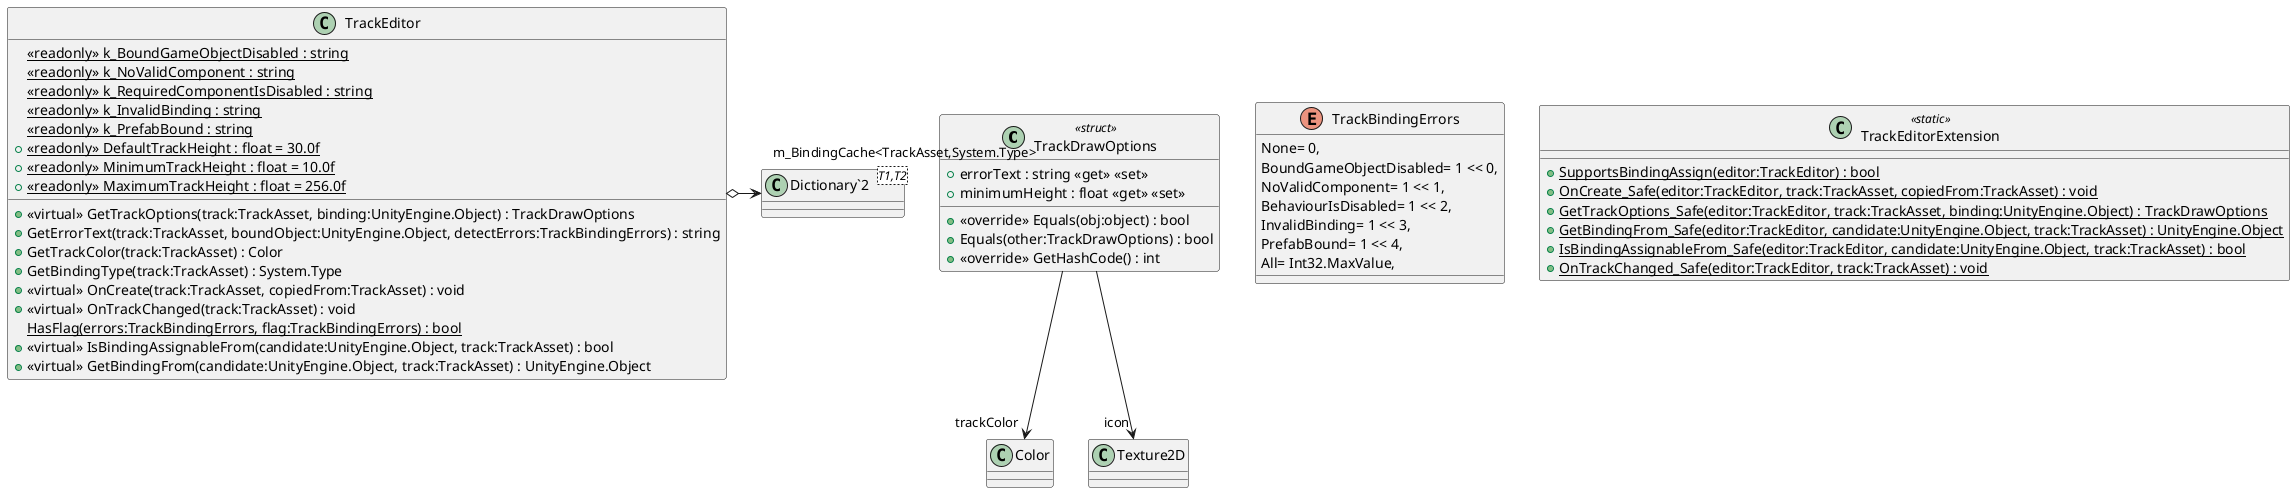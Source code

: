 @startuml
class TrackDrawOptions <<struct>> {
    + errorText : string <<get>> <<set>>
    + minimumHeight : float <<get>> <<set>>
    + <<override>> Equals(obj:object) : bool
    + Equals(other:TrackDrawOptions) : bool
    + <<override>> GetHashCode() : int
}
enum TrackBindingErrors {
    None= 0,
    BoundGameObjectDisabled= 1 << 0,
    NoValidComponent= 1 << 1,
    BehaviourIsDisabled= 1 << 2,
    InvalidBinding= 1 << 3,
    PrefabBound= 1 << 4,
    All= Int32.MaxValue,
}
class TrackEditor {
    {static} <<readonly>> k_BoundGameObjectDisabled : string
    {static} <<readonly>> k_NoValidComponent : string
    {static} <<readonly>> k_RequiredComponentIsDisabled : string
    {static} <<readonly>> k_InvalidBinding : string
    {static} <<readonly>> k_PrefabBound : string
    + {static} <<readonly>> DefaultTrackHeight : float = 30.0f
    + {static} <<readonly>> MinimumTrackHeight : float = 10.0f
    + {static} <<readonly>> MaximumTrackHeight : float = 256.0f
    + <<virtual>> GetTrackOptions(track:TrackAsset, binding:UnityEngine.Object) : TrackDrawOptions
    + GetErrorText(track:TrackAsset, boundObject:UnityEngine.Object, detectErrors:TrackBindingErrors) : string
    + GetTrackColor(track:TrackAsset) : Color
    + GetBindingType(track:TrackAsset) : System.Type
    + <<virtual>> OnCreate(track:TrackAsset, copiedFrom:TrackAsset) : void
    + <<virtual>> OnTrackChanged(track:TrackAsset) : void
    {static} HasFlag(errors:TrackBindingErrors, flag:TrackBindingErrors) : bool
    + <<virtual>> IsBindingAssignableFrom(candidate:UnityEngine.Object, track:TrackAsset) : bool
    + <<virtual>> GetBindingFrom(candidate:UnityEngine.Object, track:TrackAsset) : UnityEngine.Object
}
class TrackEditorExtension <<static>> {
    + {static} SupportsBindingAssign(editor:TrackEditor) : bool
    + {static} OnCreate_Safe(editor:TrackEditor, track:TrackAsset, copiedFrom:TrackAsset) : void
    + {static} GetTrackOptions_Safe(editor:TrackEditor, track:TrackAsset, binding:UnityEngine.Object) : TrackDrawOptions
    + {static} GetBindingFrom_Safe(editor:TrackEditor, candidate:UnityEngine.Object, track:TrackAsset) : UnityEngine.Object
    + {static} IsBindingAssignableFrom_Safe(editor:TrackEditor, candidate:UnityEngine.Object, track:TrackAsset) : bool
    + {static} OnTrackChanged_Safe(editor:TrackEditor, track:TrackAsset) : void
}
class "Dictionary`2"<T1,T2> {
}
TrackDrawOptions --> "trackColor" Color
TrackDrawOptions --> "icon" Texture2D
TrackEditor o-> "m_BindingCache<TrackAsset,System.Type>" "Dictionary`2"
@enduml
